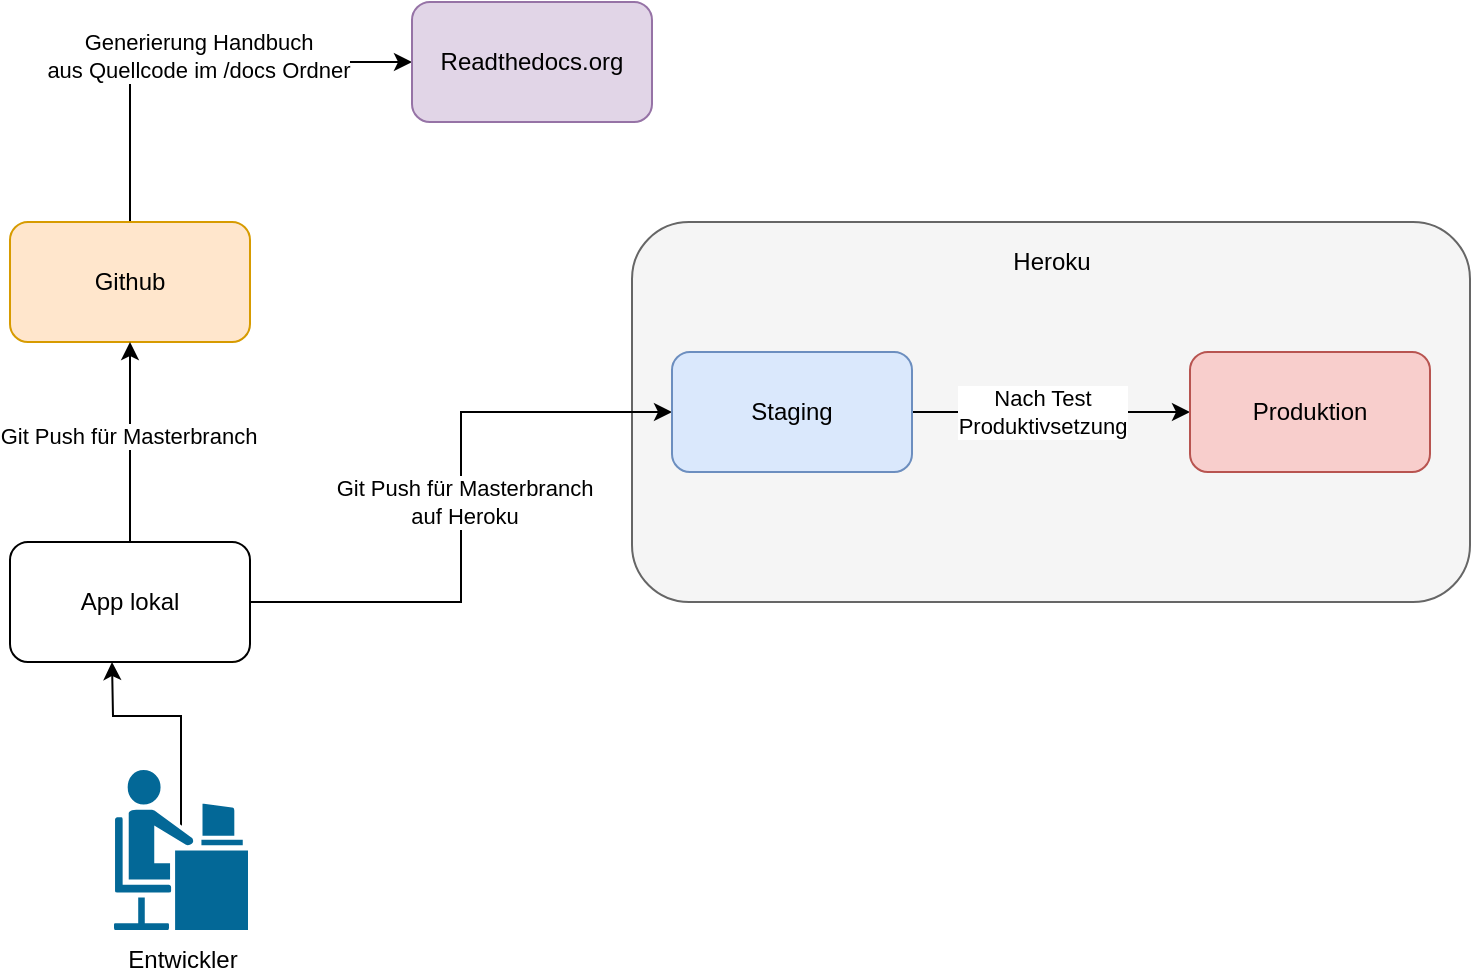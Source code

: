 <mxfile version="14.2.9" type="github"><diagram id="GDZyCx68wFaZowTIPdEw" name="Page-1"><mxGraphModel dx="1022" dy="755" grid="1" gridSize="10" guides="1" tooltips="1" connect="1" arrows="1" fold="1" page="1" pageScale="1" pageWidth="827" pageHeight="1169" math="0" shadow="0"><root><mxCell id="0"/><mxCell id="1" parent="0"/><mxCell id="tqNA0QSUipFncAAFaPlQ-7" value="" style="rounded=1;whiteSpace=wrap;html=1;fillColor=#f5f5f5;strokeColor=#666666;fontColor=#333333;" vertex="1" parent="1"><mxGeometry x="331" y="230" width="419" height="190" as="geometry"/></mxCell><mxCell id="tqNA0QSUipFncAAFaPlQ-2" style="edgeStyle=orthogonalEdgeStyle;rounded=0;orthogonalLoop=1;jettySize=auto;html=1;exitX=0.5;exitY=0.365;exitDx=0;exitDy=0;exitPerimeter=0;" edge="1" parent="1" source="tqNA0QSUipFncAAFaPlQ-1"><mxGeometry relative="1" as="geometry"><mxPoint x="71" y="450" as="targetPoint"/></mxGeometry></mxCell><mxCell id="tqNA0QSUipFncAAFaPlQ-1" value="Entwickler" style="shape=mxgraph.cisco.people.androgenous_person;html=1;pointerEvents=1;dashed=0;fillColor=#036897;strokeColor=#ffffff;strokeWidth=2;verticalLabelPosition=bottom;verticalAlign=top;align=center;outlineConnect=0;" vertex="1" parent="1"><mxGeometry x="71" y="503" width="69" height="82" as="geometry"/></mxCell><mxCell id="tqNA0QSUipFncAAFaPlQ-11" style="edgeStyle=orthogonalEdgeStyle;rounded=0;orthogonalLoop=1;jettySize=auto;html=1;exitX=1;exitY=0.5;exitDx=0;exitDy=0;entryX=0;entryY=0.5;entryDx=0;entryDy=0;" edge="1" parent="1" source="tqNA0QSUipFncAAFaPlQ-3" target="tqNA0QSUipFncAAFaPlQ-9"><mxGeometry relative="1" as="geometry"/></mxCell><mxCell id="tqNA0QSUipFncAAFaPlQ-12" value="Git Push für Masterbranch&lt;br&gt;auf Heroku" style="edgeLabel;html=1;align=center;verticalAlign=middle;resizable=0;points=[];" vertex="1" connectable="0" parent="tqNA0QSUipFncAAFaPlQ-11"><mxGeometry x="-0.167" relative="1" as="geometry"><mxPoint x="1" y="-28.5" as="offset"/></mxGeometry></mxCell><mxCell id="tqNA0QSUipFncAAFaPlQ-3" value="App lokal" style="rounded=1;whiteSpace=wrap;html=1;" vertex="1" parent="1"><mxGeometry x="20" y="390" width="120" height="60" as="geometry"/></mxCell><mxCell id="tqNA0QSUipFncAAFaPlQ-15" style="edgeStyle=orthogonalEdgeStyle;rounded=0;orthogonalLoop=1;jettySize=auto;html=1;exitX=0.5;exitY=0;exitDx=0;exitDy=0;entryX=0;entryY=0.5;entryDx=0;entryDy=0;" edge="1" parent="1" source="tqNA0QSUipFncAAFaPlQ-4" target="tqNA0QSUipFncAAFaPlQ-13"><mxGeometry relative="1" as="geometry"/></mxCell><mxCell id="tqNA0QSUipFncAAFaPlQ-16" value="Generierung Handbuch&lt;br&gt;aus Quellcode im /docs Ordner" style="edgeLabel;html=1;align=center;verticalAlign=middle;resizable=0;points=[];" vertex="1" connectable="0" parent="tqNA0QSUipFncAAFaPlQ-15"><mxGeometry x="0.026" y="3" relative="1" as="geometry"><mxPoint as="offset"/></mxGeometry></mxCell><mxCell id="tqNA0QSUipFncAAFaPlQ-4" value="Github" style="rounded=1;whiteSpace=wrap;html=1;fillColor=#ffe6cc;strokeColor=#d79b00;" vertex="1" parent="1"><mxGeometry x="20" y="230" width="120" height="60" as="geometry"/></mxCell><mxCell id="tqNA0QSUipFncAAFaPlQ-5" value="" style="endArrow=classic;html=1;exitX=0.5;exitY=0;exitDx=0;exitDy=0;entryX=0.5;entryY=1;entryDx=0;entryDy=0;" edge="1" parent="1" source="tqNA0QSUipFncAAFaPlQ-3" target="tqNA0QSUipFncAAFaPlQ-4"><mxGeometry width="50" height="50" relative="1" as="geometry"><mxPoint x="281" y="410" as="sourcePoint"/><mxPoint x="331" y="360" as="targetPoint"/></mxGeometry></mxCell><mxCell id="tqNA0QSUipFncAAFaPlQ-6" value="Git Push für Masterbranch" style="edgeLabel;html=1;align=center;verticalAlign=middle;resizable=0;points=[];" vertex="1" connectable="0" parent="tqNA0QSUipFncAAFaPlQ-5"><mxGeometry x="0.06" y="1" relative="1" as="geometry"><mxPoint as="offset"/></mxGeometry></mxCell><mxCell id="tqNA0QSUipFncAAFaPlQ-8" value="Heroku" style="text;html=1;strokeColor=none;fillColor=none;align=center;verticalAlign=middle;whiteSpace=wrap;rounded=0;" vertex="1" parent="1"><mxGeometry x="520.5" y="240" width="40" height="20" as="geometry"/></mxCell><mxCell id="tqNA0QSUipFncAAFaPlQ-17" style="edgeStyle=orthogonalEdgeStyle;rounded=0;orthogonalLoop=1;jettySize=auto;html=1;exitX=1;exitY=0.5;exitDx=0;exitDy=0;" edge="1" parent="1" source="tqNA0QSUipFncAAFaPlQ-9" target="tqNA0QSUipFncAAFaPlQ-10"><mxGeometry relative="1" as="geometry"/></mxCell><mxCell id="tqNA0QSUipFncAAFaPlQ-18" value="Nach Test&lt;br&gt;Produktivsetzung" style="edgeLabel;html=1;align=center;verticalAlign=middle;resizable=0;points=[];" vertex="1" connectable="0" parent="tqNA0QSUipFncAAFaPlQ-17"><mxGeometry x="-0.244" y="-1" relative="1" as="geometry"><mxPoint x="12" y="-1" as="offset"/></mxGeometry></mxCell><mxCell id="tqNA0QSUipFncAAFaPlQ-9" value="Staging" style="rounded=1;whiteSpace=wrap;html=1;fillColor=#dae8fc;strokeColor=#6c8ebf;" vertex="1" parent="1"><mxGeometry x="351" y="295" width="120" height="60" as="geometry"/></mxCell><mxCell id="tqNA0QSUipFncAAFaPlQ-10" value="Produktion" style="rounded=1;whiteSpace=wrap;html=1;fillColor=#f8cecc;strokeColor=#b85450;" vertex="1" parent="1"><mxGeometry x="610" y="295" width="120" height="60" as="geometry"/></mxCell><mxCell id="tqNA0QSUipFncAAFaPlQ-13" value="Readthedocs.org" style="rounded=1;whiteSpace=wrap;html=1;fillColor=#e1d5e7;strokeColor=#9673a6;" vertex="1" parent="1"><mxGeometry x="221" y="120" width="120" height="60" as="geometry"/></mxCell></root></mxGraphModel></diagram></mxfile>